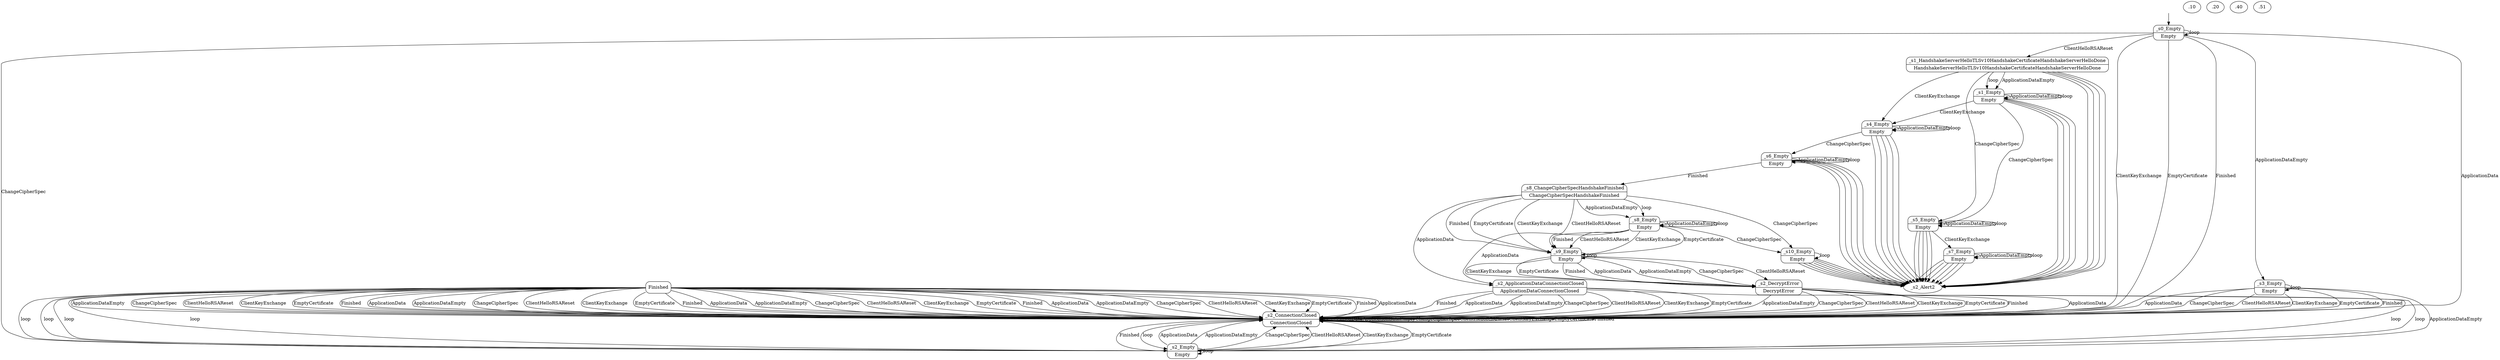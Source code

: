 digraph g {

    __start0 [label="" shape="none"]
    __start0 -> _s0_Empty

    _s0_Empty [label="{ _s0_Empty | Empty }" shape="record" style="rounded"]
    _s10_Empty [label="{ _s10_Empty | Empty }" shape="record" style="rounded"]
    _s1_Empty [label="{ _s1_Empty | Empty }" shape="record" style="rounded"]
    _s1_HandshakeServerHelloTLSv10HandshakeCertificateHandshakeServerHelloDone [label="{ _s1_HandshakeServerHelloTLSv10HandshakeCertificateHandshakeServerHelloDone | HandshakeServerHelloTLSv10HandshakeCertificateHandshakeServerHelloDone }" shape="record" style="rounded"]
    _s2_Alert2.10ConnectionClosed [label="{ _s2_Alert2.10ConnectionClosed | Alert2.10ConnectionClosed }" shape="record" style="rounded"]
    _s2_Alert2.20ConnectionClosed [label="{ _s2_Alert2.20ConnectionClosed | Alert2.20ConnectionClosed }" shape="record" style="rounded"]
    _s2_Alert2.40ConnectionClosed [label="{ _s2_Alert2.40ConnectionClosed | Alert2.40ConnectionClosed }" shape="record" style="rounded"]
    _s2_Alert2.51ConnectionClosed [label="{ _s2_Alert2.51ConnectionClosed | Alert2.51ConnectionClosed }" shape="record" style="rounded"]
    _s2_ApplicationDataConnectionClosed [label="{ _s2_ApplicationDataConnectionClosed | ApplicationDataConnectionClosed }" shape="record" style="rounded"]
    _s2_ConnectionClosed [label="{ _s2_ConnectionClosed | ConnectionClosed }" shape="record" style="rounded"]
    _s2_DecryptError [label="{ _s2_DecryptError | DecryptError }" shape="record" style="rounded"]
    _s2_Empty [label="{ _s2_Empty | Empty }" shape="record" style="rounded"]
    _s3_Empty [label="{ _s3_Empty | Empty }" shape="record" style="rounded"]
    _s4_Empty [label="{ _s4_Empty | Empty }" shape="record" style="rounded"]
    _s5_Empty [label="{ _s5_Empty | Empty }" shape="record" style="rounded"]
    _s6_Empty [label="{ _s6_Empty | Empty }" shape="record" style="rounded"]
    _s7_Empty [label="{ _s7_Empty | Empty }" shape="record" style="rounded"]
    _s8_ChangeCipherSpecHandshakeFinished [label="{ _s8_ChangeCipherSpecHandshakeFinished | ChangeCipherSpecHandshakeFinished }" shape="record" style="rounded"]
    _s8_Empty [label="{ _s8_Empty | Empty }" shape="record" style="rounded"]
    _s9_Empty [label="{ _s9_Empty | Empty }" shape="record" style="rounded"]

    _s0_Empty -> _s0_Empty  [label="loop"]
    _s0_Empty -> _s1_HandshakeServerHelloTLSv10HandshakeCertificateHandshakeServerHelloDone  [label="ClientHelloRSAReset"]
    _s0_Empty -> _s2_ConnectionClosed  [label="ApplicationData"]
    _s0_Empty -> _s2_ConnectionClosed  [label="ClientKeyExchange"]
    _s0_Empty -> _s2_ConnectionClosed  [label="EmptyCertificate"]
    _s0_Empty -> _s2_ConnectionClosed  [label="Finished"]
    _s0_Empty -> _s2_Empty  [label="ChangeCipherSpec"]
    _s0_Empty -> _s3_Empty  [label="ApplicationDataEmpty"]
    _s10_Empty -> _s10_Empty  [label="loop"]
    _s10_Empty -> _s2_Alert2.20ConnectionClosed  [label="ApplicationData"]
    _s10_Empty -> _s2_Alert2.20ConnectionClosed  [label="ApplicationDataEmpty"]
    _s10_Empty -> _s2_Alert2.20ConnectionClosed  [label="ChangeCipherSpec"]
    _s10_Empty -> _s2_Alert2.20ConnectionClosed  [label="ClientHelloRSAReset"]
    _s10_Empty -> _s2_Alert2.20ConnectionClosed  [label="ClientKeyExchange"]
    _s10_Empty -> _s2_Alert2.20ConnectionClosed  [label="EmptyCertificate"]
    _s10_Empty -> _s2_Alert2.20ConnectionClosed  [label="Finished"]
    _s1_Empty -> _s1_Empty  [label="ApplicationDataEmpty"]
    _s1_Empty -> _s1_Empty  [label="loop"]
    _s1_Empty -> _s2_Alert2.10ConnectionClosed  [label="ApplicationData"]
    _s1_Empty -> _s2_Alert2.10ConnectionClosed  [label="EmptyCertificate"]
    _s1_Empty -> _s2_Alert2.10ConnectionClosed  [label="Finished"]
    _s1_Empty -> _s2_Alert2.40ConnectionClosed  [label="ClientHelloRSAReset"]
    _s1_Empty -> _s4_Empty  [label="ClientKeyExchange"]
    _s1_Empty -> _s5_Empty  [label="ChangeCipherSpec"]
    _s1_HandshakeServerHelloTLSv10HandshakeCertificateHandshakeServerHelloDone -> _s1_Empty  [label="ApplicationDataEmpty"]
    _s1_HandshakeServerHelloTLSv10HandshakeCertificateHandshakeServerHelloDone -> _s1_Empty  [label="loop"]
    _s1_HandshakeServerHelloTLSv10HandshakeCertificateHandshakeServerHelloDone -> _s2_Alert2.10ConnectionClosed  [label="ApplicationData"]
    _s1_HandshakeServerHelloTLSv10HandshakeCertificateHandshakeServerHelloDone -> _s2_Alert2.10ConnectionClosed  [label="EmptyCertificate"]
    _s1_HandshakeServerHelloTLSv10HandshakeCertificateHandshakeServerHelloDone -> _s2_Alert2.10ConnectionClosed  [label="Finished"]
    _s1_HandshakeServerHelloTLSv10HandshakeCertificateHandshakeServerHelloDone -> _s2_Alert2.40ConnectionClosed  [label="ClientHelloRSAReset"]
    _s1_HandshakeServerHelloTLSv10HandshakeCertificateHandshakeServerHelloDone -> _s4_Empty  [label="ClientKeyExchange"]
    _s1_HandshakeServerHelloTLSv10HandshakeCertificateHandshakeServerHelloDone -> _s5_Empty  [label="ChangeCipherSpec"]
    _s2_Alert2.10ConnectionClosed -> _s2_ConnectionClosed  [label="ApplicationData"]
    _s2_Alert2.10ConnectionClosed -> _s2_ConnectionClosed  [label="ApplicationDataEmpty"]
    _s2_Alert2.10ConnectionClosed -> _s2_ConnectionClosed  [label="ChangeCipherSpec"]
    _s2_Alert2.10ConnectionClosed -> _s2_ConnectionClosed  [label="ClientHelloRSAReset"]
    _s2_Alert2.10ConnectionClosed -> _s2_ConnectionClosed  [label="ClientKeyExchange"]
    _s2_Alert2.10ConnectionClosed -> _s2_ConnectionClosed  [label="EmptyCertificate"]
    _s2_Alert2.10ConnectionClosed -> _s2_ConnectionClosed  [label="Finished"]
    _s2_Alert2.10ConnectionClosed -> _s2_Empty  [label="loop"]
    _s2_Alert2.20ConnectionClosed -> _s2_ConnectionClosed  [label="ApplicationData"]
    _s2_Alert2.20ConnectionClosed -> _s2_ConnectionClosed  [label="ApplicationDataEmpty"]
    _s2_Alert2.20ConnectionClosed -> _s2_ConnectionClosed  [label="ChangeCipherSpec"]
    _s2_Alert2.20ConnectionClosed -> _s2_ConnectionClosed  [label="ClientHelloRSAReset"]
    _s2_Alert2.20ConnectionClosed -> _s2_ConnectionClosed  [label="ClientKeyExchange"]
    _s2_Alert2.20ConnectionClosed -> _s2_ConnectionClosed  [label="EmptyCertificate"]
    _s2_Alert2.20ConnectionClosed -> _s2_ConnectionClosed  [label="Finished"]
    _s2_Alert2.20ConnectionClosed -> _s2_Empty  [label="loop"]
    _s2_Alert2.40ConnectionClosed -> _s2_ConnectionClosed  [label="ApplicationData"]
    _s2_Alert2.40ConnectionClosed -> _s2_ConnectionClosed  [label="ApplicationDataEmpty"]
    _s2_Alert2.40ConnectionClosed -> _s2_ConnectionClosed  [label="ChangeCipherSpec"]
    _s2_Alert2.40ConnectionClosed -> _s2_ConnectionClosed  [label="ClientHelloRSAReset"]
    _s2_Alert2.40ConnectionClosed -> _s2_ConnectionClosed  [label="ClientKeyExchange"]
    _s2_Alert2.40ConnectionClosed -> _s2_ConnectionClosed  [label="EmptyCertificate"]
    _s2_Alert2.40ConnectionClosed -> _s2_ConnectionClosed  [label="Finished"]
    _s2_Alert2.40ConnectionClosed -> _s2_Empty  [label="loop"]
    _s2_Alert2.51ConnectionClosed -> _s2_ConnectionClosed  [label="ApplicationData"]
    _s2_Alert2.51ConnectionClosed -> _s2_ConnectionClosed  [label="ApplicationDataEmpty"]
    _s2_Alert2.51ConnectionClosed -> _s2_ConnectionClosed  [label="ChangeCipherSpec"]
    _s2_Alert2.51ConnectionClosed -> _s2_ConnectionClosed  [label="ClientHelloRSAReset"]
    _s2_Alert2.51ConnectionClosed -> _s2_ConnectionClosed  [label="ClientKeyExchange"]
    _s2_Alert2.51ConnectionClosed -> _s2_ConnectionClosed  [label="EmptyCertificate"]
    _s2_Alert2.51ConnectionClosed -> _s2_ConnectionClosed  [label="Finished"]
    _s2_Alert2.51ConnectionClosed -> _s2_Empty  [label="loop"]
    _s2_ApplicationDataConnectionClosed -> _s2_ConnectionClosed  [label="ApplicationData"]
    _s2_ApplicationDataConnectionClosed -> _s2_ConnectionClosed  [label="ApplicationDataEmpty"]
    _s2_ApplicationDataConnectionClosed -> _s2_ConnectionClosed  [label="ChangeCipherSpec"]
    _s2_ApplicationDataConnectionClosed -> _s2_ConnectionClosed  [label="ClientHelloRSAReset"]
    _s2_ApplicationDataConnectionClosed -> _s2_ConnectionClosed  [label="ClientKeyExchange"]
    _s2_ApplicationDataConnectionClosed -> _s2_ConnectionClosed  [label="EmptyCertificate"]
    _s2_ApplicationDataConnectionClosed -> _s2_ConnectionClosed  [label="Finished"]
    _s2_ApplicationDataConnectionClosed -> _s2_Empty  [label="loop"]
    _s2_ConnectionClosed -> _s2_ConnectionClosed  [label="ApplicationData"]
    _s2_ConnectionClosed -> _s2_ConnectionClosed  [label="ApplicationDataEmpty"]
    _s2_ConnectionClosed -> _s2_ConnectionClosed  [label="ChangeCipherSpec"]
    _s2_ConnectionClosed -> _s2_ConnectionClosed  [label="ClientHelloRSAReset"]
    _s2_ConnectionClosed -> _s2_ConnectionClosed  [label="ClientKeyExchange"]
    _s2_ConnectionClosed -> _s2_ConnectionClosed  [label="EmptyCertificate"]
    _s2_ConnectionClosed -> _s2_ConnectionClosed  [label="Finished"]
    _s2_ConnectionClosed -> _s2_Empty  [label="loop"]
    _s2_DecryptError -> _s2_ConnectionClosed  [label="ApplicationData"]
    _s2_DecryptError -> _s2_ConnectionClosed  [label="ApplicationDataEmpty"]
    _s2_DecryptError -> _s2_ConnectionClosed  [label="ChangeCipherSpec"]
    _s2_DecryptError -> _s2_ConnectionClosed  [label="ClientHelloRSAReset"]
    _s2_DecryptError -> _s2_ConnectionClosed  [label="ClientKeyExchange"]
    _s2_DecryptError -> _s2_ConnectionClosed  [label="EmptyCertificate"]
    _s2_DecryptError -> _s2_ConnectionClosed  [label="Finished"]
    _s2_DecryptError -> _s2_Empty  [label="loop"]
    _s2_Empty -> _s2_ConnectionClosed  [label="ApplicationData"]
    _s2_Empty -> _s2_ConnectionClosed  [label="ApplicationDataEmpty"]
    _s2_Empty -> _s2_ConnectionClosed  [label="ChangeCipherSpec"]
    _s2_Empty -> _s2_ConnectionClosed  [label="ClientHelloRSAReset"]
    _s2_Empty -> _s2_ConnectionClosed  [label="ClientKeyExchange"]
    _s2_Empty -> _s2_ConnectionClosed  [label="EmptyCertificate"]
    _s2_Empty -> _s2_ConnectionClosed  [label="Finished"]
    _s2_Empty -> _s2_Empty  [label="loop"]
    _s3_Empty -> _s2_ConnectionClosed  [label="ApplicationData"]
    _s3_Empty -> _s2_ConnectionClosed  [label="ChangeCipherSpec"]
    _s3_Empty -> _s2_ConnectionClosed  [label="ClientHelloRSAReset"]
    _s3_Empty -> _s2_ConnectionClosed  [label="ClientKeyExchange"]
    _s3_Empty -> _s2_ConnectionClosed  [label="EmptyCertificate"]
    _s3_Empty -> _s2_ConnectionClosed  [label="Finished"]
    _s3_Empty -> _s2_Empty  [label="ApplicationDataEmpty"]
    _s3_Empty -> _s3_Empty  [label="loop"]
    _s4_Empty -> _s2_Alert2.10ConnectionClosed  [label="ApplicationData"]
    _s4_Empty -> _s2_Alert2.10ConnectionClosed  [label="ClientHelloRSAReset"]
    _s4_Empty -> _s2_Alert2.10ConnectionClosed  [label="ClientKeyExchange"]
    _s4_Empty -> _s2_Alert2.10ConnectionClosed  [label="EmptyCertificate"]
    _s4_Empty -> _s2_Alert2.10ConnectionClosed  [label="Finished"]
    _s4_Empty -> _s4_Empty  [label="ApplicationDataEmpty"]
    _s4_Empty -> _s4_Empty  [label="loop"]
    _s4_Empty -> _s6_Empty  [label="ChangeCipherSpec"]
    _s5_Empty -> _s2_Alert2.10ConnectionClosed  [label="ApplicationData"]
    _s5_Empty -> _s2_Alert2.10ConnectionClosed  [label="ChangeCipherSpec"]
    _s5_Empty -> _s2_Alert2.10ConnectionClosed  [label="EmptyCertificate"]
    _s5_Empty -> _s2_Alert2.10ConnectionClosed  [label="Finished"]
    _s5_Empty -> _s2_Alert2.40ConnectionClosed  [label="ClientHelloRSAReset"]
    _s5_Empty -> _s5_Empty  [label="ApplicationDataEmpty"]
    _s5_Empty -> _s5_Empty  [label="loop"]
    _s5_Empty -> _s7_Empty  [label="ClientKeyExchange"]
    _s6_Empty -> _s2_Alert2.10ConnectionClosed  [label="ApplicationData"]
    _s6_Empty -> _s2_Alert2.10ConnectionClosed  [label="ChangeCipherSpec"]
    _s6_Empty -> _s2_Alert2.10ConnectionClosed  [label="ClientHelloRSAReset"]
    _s6_Empty -> _s2_Alert2.10ConnectionClosed  [label="ClientKeyExchange"]
    _s6_Empty -> _s2_Alert2.10ConnectionClosed  [label="EmptyCertificate"]
    _s6_Empty -> _s6_Empty  [label="ApplicationDataEmpty"]
    _s6_Empty -> _s6_Empty  [label="loop"]
    _s6_Empty -> _s8_ChangeCipherSpecHandshakeFinished  [label="Finished"]
    _s7_Empty -> _s2_Alert2.10ConnectionClosed  [label="ApplicationData"]
    _s7_Empty -> _s2_Alert2.10ConnectionClosed  [label="ChangeCipherSpec"]
    _s7_Empty -> _s2_Alert2.10ConnectionClosed  [label="ClientHelloRSAReset"]
    _s7_Empty -> _s2_Alert2.10ConnectionClosed  [label="ClientKeyExchange"]
    _s7_Empty -> _s2_Alert2.10ConnectionClosed  [label="EmptyCertificate"]
    _s7_Empty -> _s2_Alert2.51ConnectionClosed  [label="Finished"]
    _s7_Empty -> _s7_Empty  [label="ApplicationDataEmpty"]
    _s7_Empty -> _s7_Empty  [label="loop"]
    _s8_ChangeCipherSpecHandshakeFinished -> _s10_Empty  [label="ChangeCipherSpec"]
    _s8_ChangeCipherSpecHandshakeFinished -> _s2_ApplicationDataConnectionClosed  [label="ApplicationData"]
    _s8_ChangeCipherSpecHandshakeFinished -> _s8_Empty  [label="ApplicationDataEmpty"]
    _s8_ChangeCipherSpecHandshakeFinished -> _s8_Empty  [label="loop"]
    _s8_ChangeCipherSpecHandshakeFinished -> _s9_Empty  [label="ClientHelloRSAReset"]
    _s8_ChangeCipherSpecHandshakeFinished -> _s9_Empty  [label="ClientKeyExchange"]
    _s8_ChangeCipherSpecHandshakeFinished -> _s9_Empty  [label="EmptyCertificate"]
    _s8_ChangeCipherSpecHandshakeFinished -> _s9_Empty  [label="Finished"]
    _s8_Empty -> _s10_Empty  [label="ChangeCipherSpec"]
    _s8_Empty -> _s2_ApplicationDataConnectionClosed  [label="ApplicationData"]
    _s8_Empty -> _s8_Empty  [label="ApplicationDataEmpty"]
    _s8_Empty -> _s8_Empty  [label="loop"]
    _s8_Empty -> _s9_Empty  [label="ClientHelloRSAReset"]
    _s8_Empty -> _s9_Empty  [label="ClientKeyExchange"]
    _s8_Empty -> _s9_Empty  [label="EmptyCertificate"]
    _s8_Empty -> _s9_Empty  [label="Finished"]
    _s9_Empty -> _s2_DecryptError  [label="ApplicationData"]
    _s9_Empty -> _s2_DecryptError  [label="ApplicationDataEmpty"]
    _s9_Empty -> _s2_DecryptError  [label="ChangeCipherSpec"]
    _s9_Empty -> _s2_DecryptError  [label="ClientHelloRSAReset"]
    _s9_Empty -> _s2_DecryptError  [label="ClientKeyExchange"]
    _s9_Empty -> _s2_DecryptError  [label="EmptyCertificate"]
    _s9_Empty -> _s2_DecryptError  [label="Finished"]
    _s9_Empty -> _s9_Empty  [label="loop"]
}
